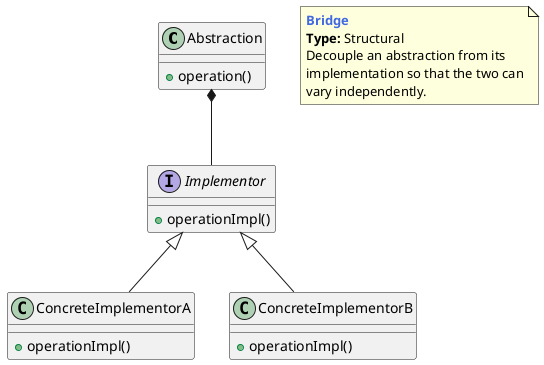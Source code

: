 /' BRIDGE '/

@startuml Bridge

class Abstraction {
    + operation()
}

interface Implementor {
    + operationImpl()
}

class ConcreteImplementorA {
    + operationImpl()
}

class ConcreteImplementorB {
    + operationImpl()
}

Abstraction *-- Implementor
Implementor <|-- ConcreteImplementorA
Implementor <|-- ConcreteImplementorB

note as N1
    <b><color:royalBlue>Bridge</color></b>
    <b>Type:</b> Structural
    Decouple an abstraction from its
    implementation so that the two can
    vary independently.
end note

@enduml
